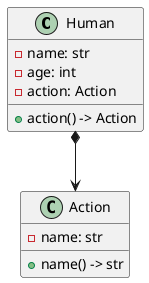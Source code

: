 @startuml
class Human{
    -name: str
    -age: int
    -action: Action
    +action() -> Action
}
class Action{
    -name: str
    +name() -> str
}

Human *--> Action
@enduml